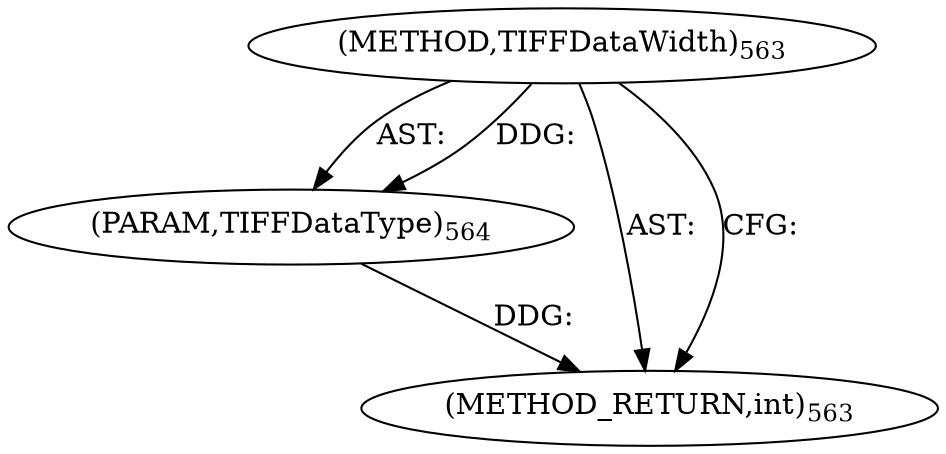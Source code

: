 digraph "TIFFDataWidth" {  
"9196" [label = <(METHOD,TIFFDataWidth)<SUB>563</SUB>> ]
"9197" [label = <(PARAM,TIFFDataType)<SUB>564</SUB>> ]
"9198" [label = <(METHOD_RETURN,int)<SUB>563</SUB>> ]
  "9196" -> "9197"  [ label = "AST: "] 
  "9196" -> "9198"  [ label = "AST: "] 
  "9196" -> "9198"  [ label = "CFG: "] 
  "9197" -> "9198"  [ label = "DDG: "] 
  "9196" -> "9197"  [ label = "DDG: "] 
}
